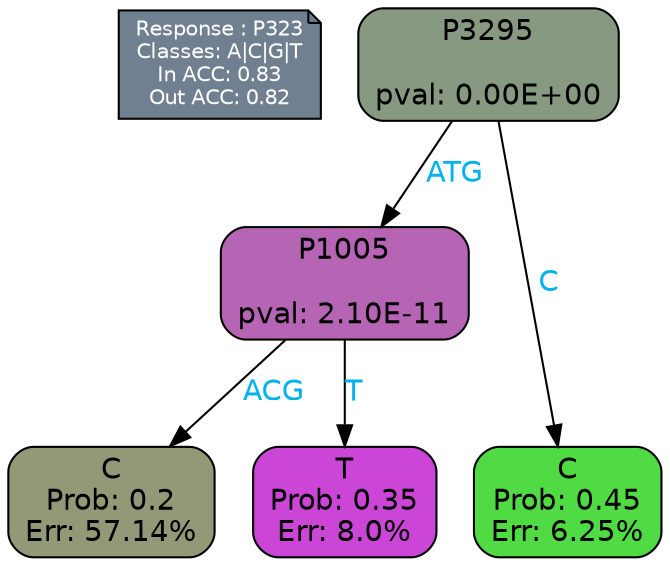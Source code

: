 digraph Tree {
node [shape=box, style="filled, rounded", color="black", fontname=helvetica] ;
graph [ranksep=equally, splines=polylines, bgcolor=transparent, dpi=600] ;
edge [fontname=helvetica] ;
LEGEND [label="Response : P323
Classes: A|C|G|T
In ACC: 0.83
Out ACC: 0.82
",shape=note,align=left,style=filled,fillcolor="slategray",fontcolor="white",fontsize=10];1 [label="P3295

pval: 0.00E+00", fillcolor="#889981"] ;
2 [label="P1005

pval: 2.10E-11", fillcolor="#b664b4"] ;
3 [label="C
Prob: 0.2
Err: 57.14%", fillcolor="#919976"] ;
4 [label="T
Prob: 0.35
Err: 8.0%", fillcolor="#cb46d7"] ;
5 [label="C
Prob: 0.45
Err: 6.25%", fillcolor="#50da43"] ;
1 -> 2 [label="ATG",fontcolor=deepskyblue2] ;
1 -> 5 [label="C",fontcolor=deepskyblue2] ;
2 -> 3 [label="ACG",fontcolor=deepskyblue2] ;
2 -> 4 [label="T",fontcolor=deepskyblue2] ;
{rank = same; 3;4;5;}{rank = same; LEGEND;1;}}